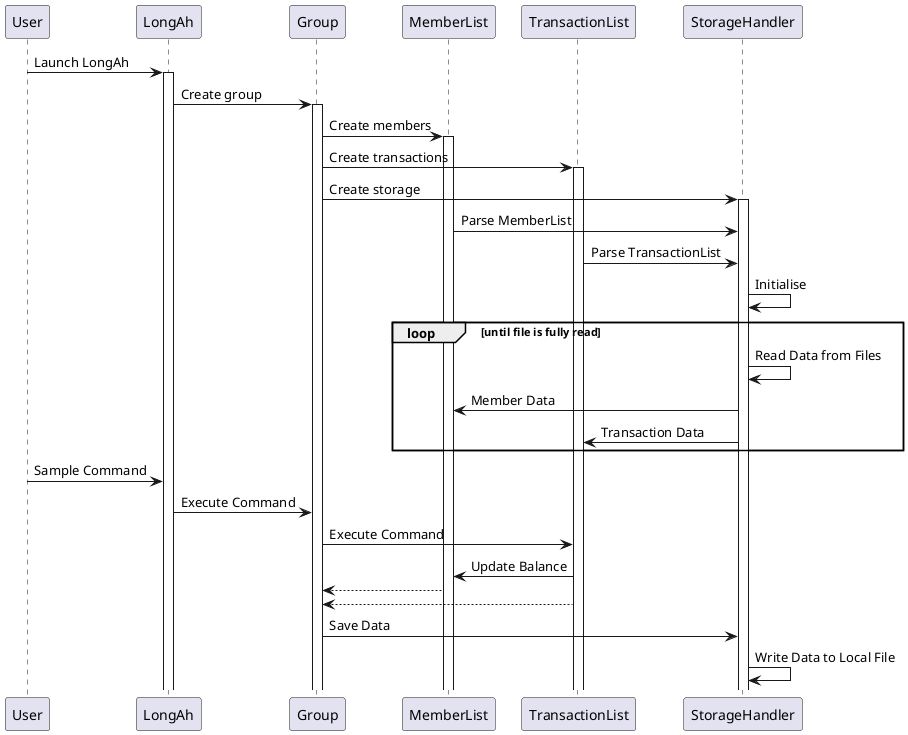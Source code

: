 @startuml
participant User
participant LongAh
participant Group
participant MemberList
participant TransactionList
participant StorageHandler

User -> LongAh: Launch LongAh
activate LongAh
LongAh -> Group: Create group
activate Group
Group -> MemberList: Create members
activate MemberList
Group -> TransactionList: Create transactions
activate TransactionList
Group -> StorageHandler: Create storage
activate StorageHandler
MemberList -> StorageHandler: Parse MemberList
TransactionList -> StorageHandler: Parse TransactionList
StorageHandler -> StorageHandler: Initialise 
loop until file is fully read
StorageHandler -> StorageHandler: Read Data from Files
StorageHandler -> MemberList: Member Data
StorageHandler -> TransactionList: Transaction Data
end
User -> LongAh: Sample Command
LongAh -> Group: Execute Command
Group -> TransactionList: Execute Command
TransactionList -> MemberList: Update Balance
MemberList --> Group
TransactionList --> Group
Group -> StorageHandler: Save Data
StorageHandler -> StorageHandler: Write Data to Local File
@enduml